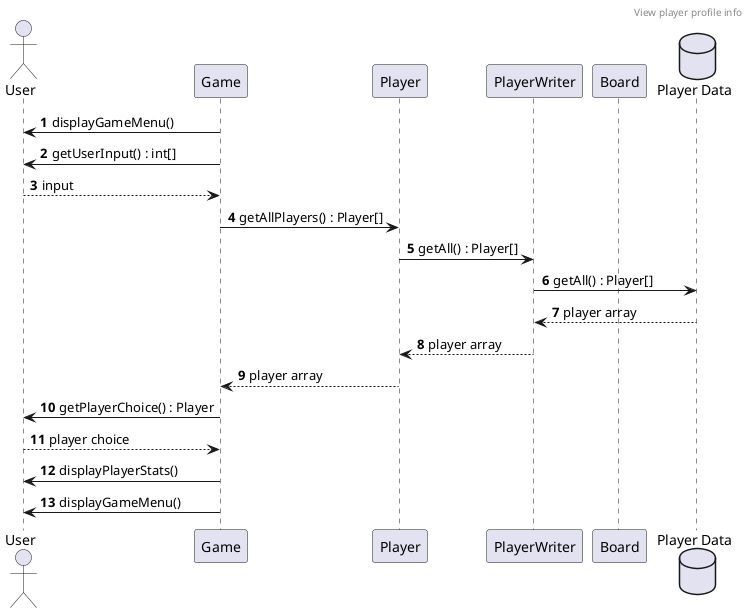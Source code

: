 @startuml
header "View player profile info"
autonumber
actor User
participant Game
participant Player
participant PlayerWriter
participant Board
database "Player Data" as pd
Game -> User: displayGameMenu()
Game -> User: getUserInput() : int[]
User --> Game: input
Game -> Player: getAllPlayers() : Player[]
Player -> PlayerWriter: getAll() : Player[]
PlayerWriter -> pd: getAll() : Player[]
pd --> PlayerWriter: player array
PlayerWriter --> Player: player array
Player --> Game: player array
Game -> User: getPlayerChoice() : Player
User --> Game: player choice
Game -> User: displayPlayerStats()
Game -> User: displayGameMenu()
@enduml
